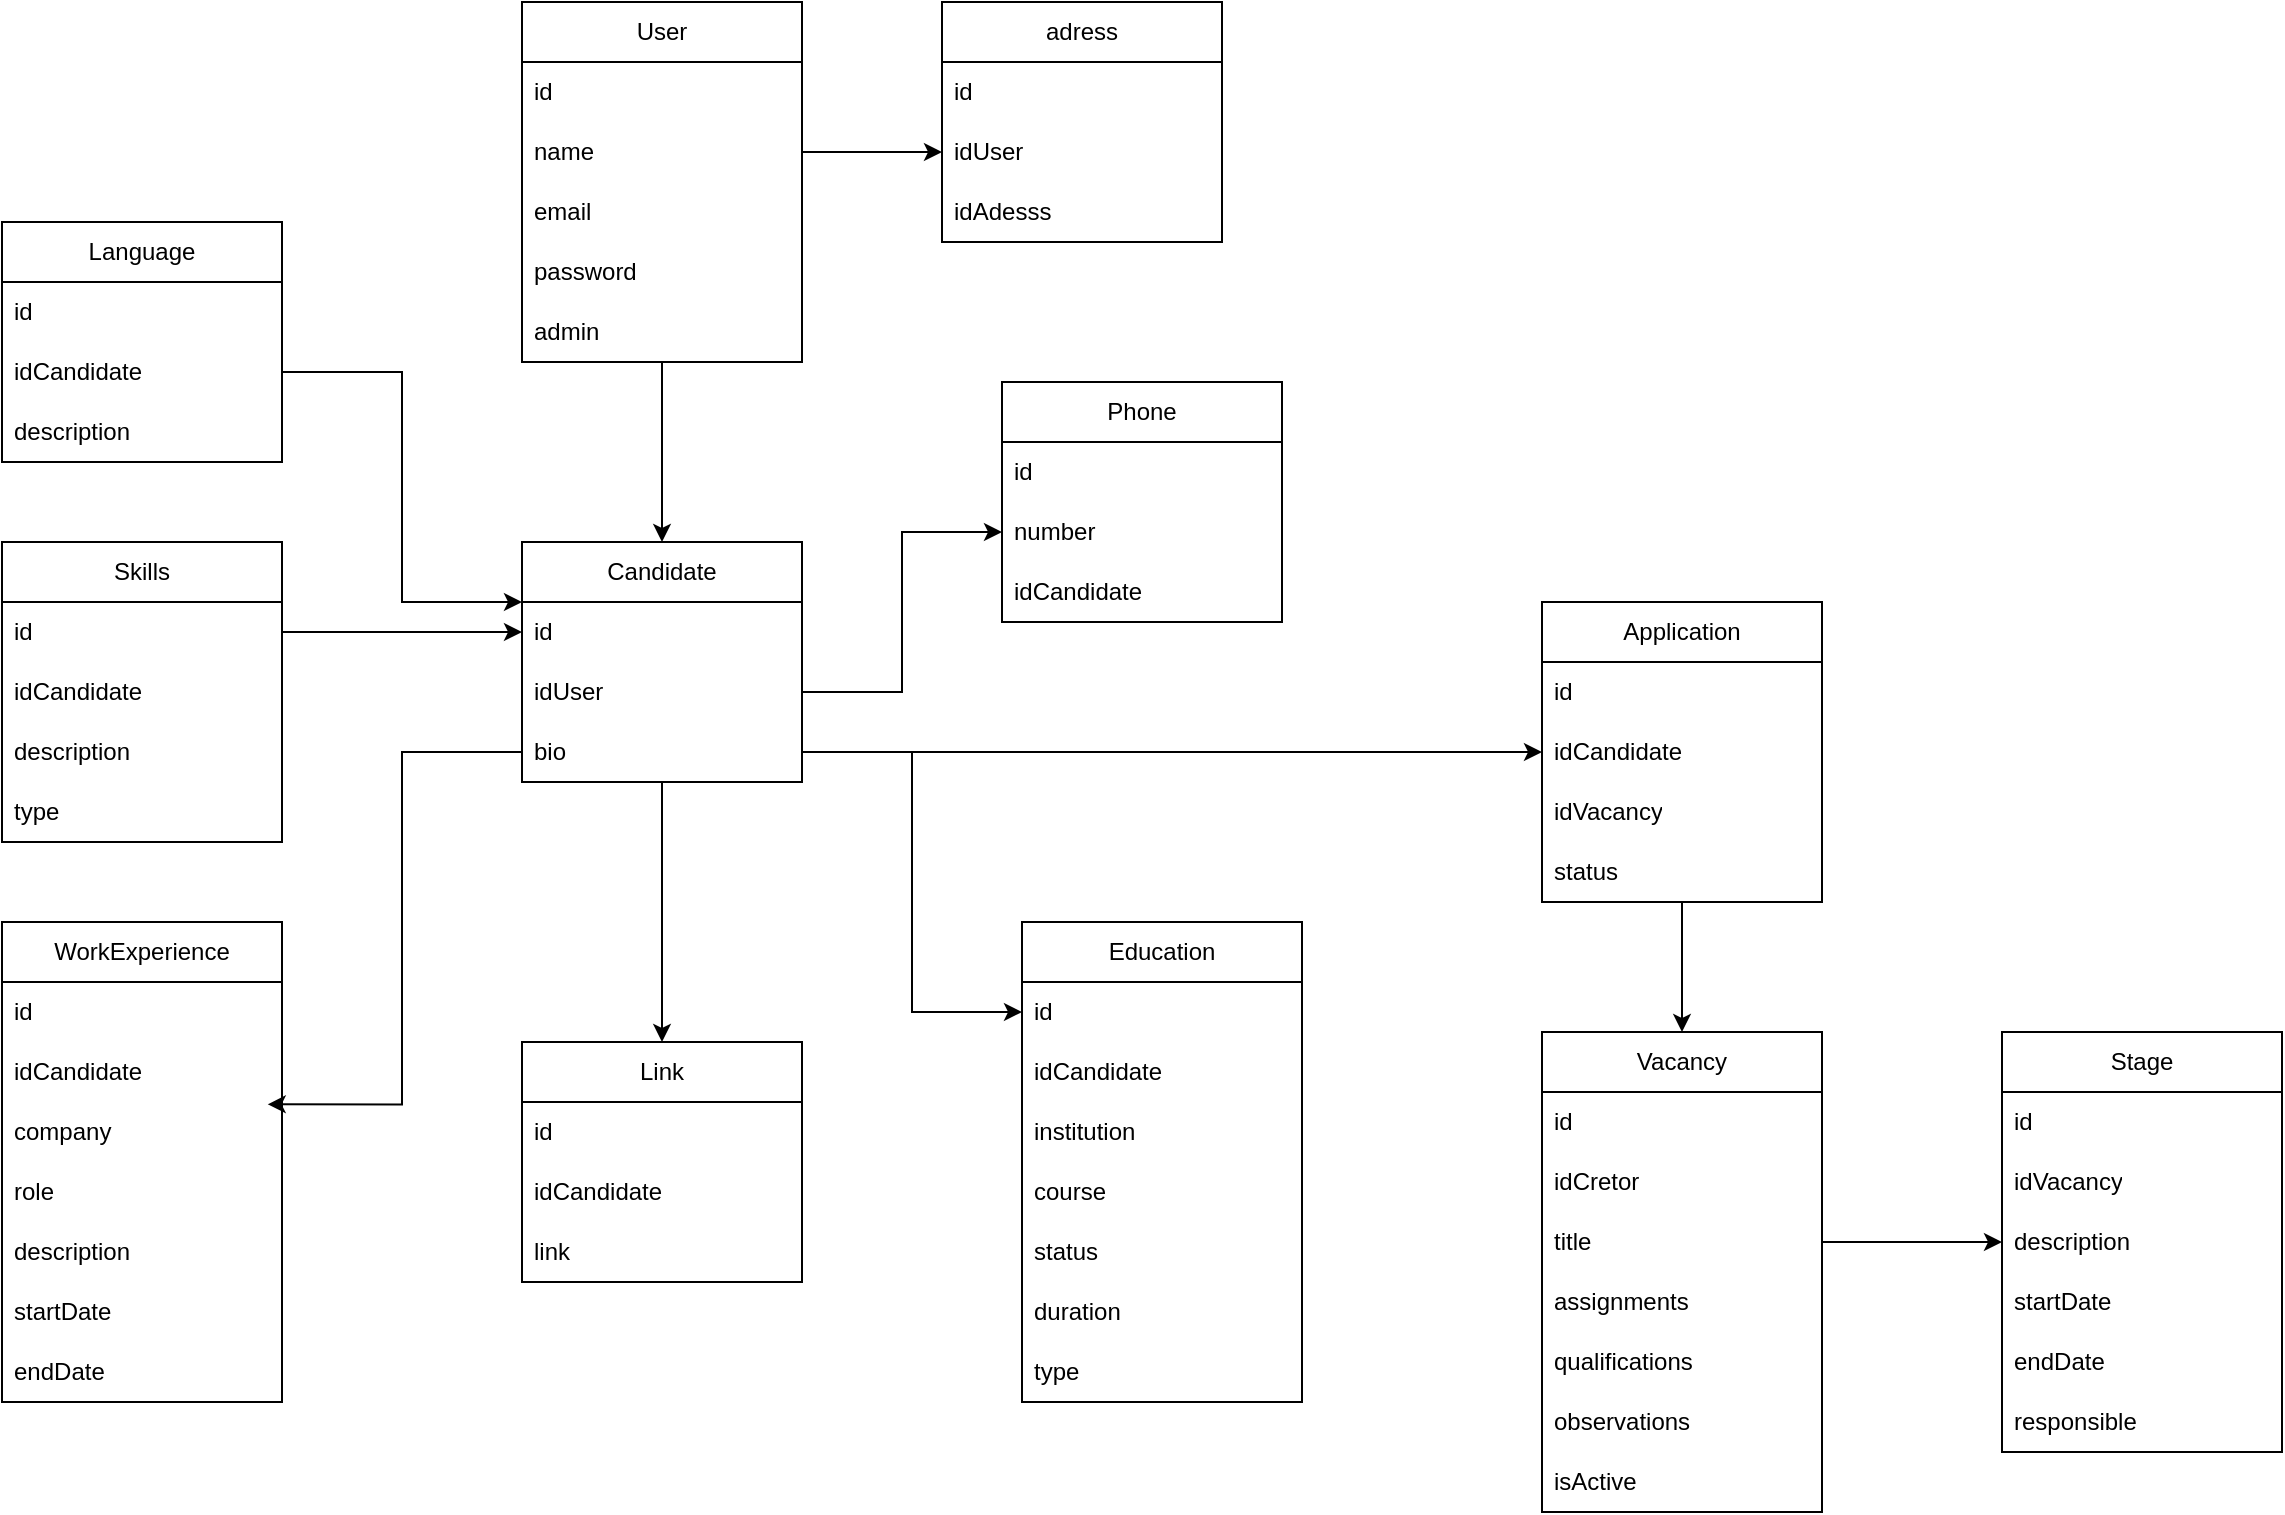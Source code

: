 <mxfile version="26.2.14">
  <diagram name="Página-1" id="0k3lRmftnumYehBG2acD">
    <mxGraphModel dx="1188" dy="1823" grid="1" gridSize="10" guides="1" tooltips="1" connect="1" arrows="1" fold="1" page="1" pageScale="1" pageWidth="827" pageHeight="1169" math="0" shadow="0">
      <root>
        <mxCell id="0" />
        <mxCell id="1" parent="0" />
        <mxCell id="RzswBBWxgdkBk6-HFf3u-2" value="Candidate" style="swimlane;fontStyle=0;childLayout=stackLayout;horizontal=1;startSize=30;horizontalStack=0;resizeParent=1;resizeParentMax=0;resizeLast=0;collapsible=1;marginBottom=0;whiteSpace=wrap;html=1;" vertex="1" parent="1">
          <mxGeometry x="350" y="160" width="140" height="120" as="geometry" />
        </mxCell>
        <mxCell id="RzswBBWxgdkBk6-HFf3u-3" value="id&amp;nbsp;" style="text;strokeColor=none;fillColor=none;align=left;verticalAlign=middle;spacingLeft=4;spacingRight=4;overflow=hidden;points=[[0,0.5],[1,0.5]];portConstraint=eastwest;rotatable=0;whiteSpace=wrap;html=1;" vertex="1" parent="RzswBBWxgdkBk6-HFf3u-2">
          <mxGeometry y="30" width="140" height="30" as="geometry" />
        </mxCell>
        <mxCell id="RzswBBWxgdkBk6-HFf3u-4" value="idUser" style="text;strokeColor=none;fillColor=none;align=left;verticalAlign=middle;spacingLeft=4;spacingRight=4;overflow=hidden;points=[[0,0.5],[1,0.5]];portConstraint=eastwest;rotatable=0;whiteSpace=wrap;html=1;" vertex="1" parent="RzswBBWxgdkBk6-HFf3u-2">
          <mxGeometry y="60" width="140" height="30" as="geometry" />
        </mxCell>
        <mxCell id="RzswBBWxgdkBk6-HFf3u-20" value="bio" style="text;strokeColor=none;fillColor=none;align=left;verticalAlign=middle;spacingLeft=4;spacingRight=4;overflow=hidden;points=[[0,0.5],[1,0.5]];portConstraint=eastwest;rotatable=0;whiteSpace=wrap;html=1;" vertex="1" parent="RzswBBWxgdkBk6-HFf3u-2">
          <mxGeometry y="90" width="140" height="30" as="geometry" />
        </mxCell>
        <mxCell id="RzswBBWxgdkBk6-HFf3u-11" value="Phone" style="swimlane;fontStyle=0;childLayout=stackLayout;horizontal=1;startSize=30;horizontalStack=0;resizeParent=1;resizeParentMax=0;resizeLast=0;collapsible=1;marginBottom=0;whiteSpace=wrap;html=1;" vertex="1" parent="1">
          <mxGeometry x="590" y="80" width="140" height="120" as="geometry" />
        </mxCell>
        <mxCell id="RzswBBWxgdkBk6-HFf3u-12" value="id&amp;nbsp;" style="text;strokeColor=none;fillColor=none;align=left;verticalAlign=middle;spacingLeft=4;spacingRight=4;overflow=hidden;points=[[0,0.5],[1,0.5]];portConstraint=eastwest;rotatable=0;whiteSpace=wrap;html=1;" vertex="1" parent="RzswBBWxgdkBk6-HFf3u-11">
          <mxGeometry y="30" width="140" height="30" as="geometry" />
        </mxCell>
        <mxCell id="RzswBBWxgdkBk6-HFf3u-13" value="number" style="text;strokeColor=none;fillColor=none;align=left;verticalAlign=middle;spacingLeft=4;spacingRight=4;overflow=hidden;points=[[0,0.5],[1,0.5]];portConstraint=eastwest;rotatable=0;whiteSpace=wrap;html=1;" vertex="1" parent="RzswBBWxgdkBk6-HFf3u-11">
          <mxGeometry y="60" width="140" height="30" as="geometry" />
        </mxCell>
        <mxCell id="RzswBBWxgdkBk6-HFf3u-35" value="idCandidate" style="text;strokeColor=none;fillColor=none;align=left;verticalAlign=middle;spacingLeft=4;spacingRight=4;overflow=hidden;points=[[0,0.5],[1,0.5]];portConstraint=eastwest;rotatable=0;whiteSpace=wrap;html=1;" vertex="1" parent="RzswBBWxgdkBk6-HFf3u-11">
          <mxGeometry y="90" width="140" height="30" as="geometry" />
        </mxCell>
        <mxCell id="RzswBBWxgdkBk6-HFf3u-21" value="WorkExperience" style="swimlane;fontStyle=0;childLayout=stackLayout;horizontal=1;startSize=30;horizontalStack=0;resizeParent=1;resizeParentMax=0;resizeLast=0;collapsible=1;marginBottom=0;whiteSpace=wrap;html=1;" vertex="1" parent="1">
          <mxGeometry x="90" y="350" width="140" height="240" as="geometry" />
        </mxCell>
        <mxCell id="RzswBBWxgdkBk6-HFf3u-22" value="id&amp;nbsp;" style="text;strokeColor=none;fillColor=none;align=left;verticalAlign=middle;spacingLeft=4;spacingRight=4;overflow=hidden;points=[[0,0.5],[1,0.5]];portConstraint=eastwest;rotatable=0;whiteSpace=wrap;html=1;" vertex="1" parent="RzswBBWxgdkBk6-HFf3u-21">
          <mxGeometry y="30" width="140" height="30" as="geometry" />
        </mxCell>
        <mxCell id="RzswBBWxgdkBk6-HFf3u-23" value="idCandidate" style="text;strokeColor=none;fillColor=none;align=left;verticalAlign=middle;spacingLeft=4;spacingRight=4;overflow=hidden;points=[[0,0.5],[1,0.5]];portConstraint=eastwest;rotatable=0;whiteSpace=wrap;html=1;" vertex="1" parent="RzswBBWxgdkBk6-HFf3u-21">
          <mxGeometry y="60" width="140" height="30" as="geometry" />
        </mxCell>
        <mxCell id="RzswBBWxgdkBk6-HFf3u-24" value="c&lt;span style=&quot;background-color: transparent; color: light-dark(rgb(0, 0, 0), rgb(255, 255, 255));&quot;&gt;ompany&lt;/span&gt;" style="text;strokeColor=none;fillColor=none;align=left;verticalAlign=middle;spacingLeft=4;spacingRight=4;overflow=hidden;points=[[0,0.5],[1,0.5]];portConstraint=eastwest;rotatable=0;whiteSpace=wrap;html=1;" vertex="1" parent="RzswBBWxgdkBk6-HFf3u-21">
          <mxGeometry y="90" width="140" height="30" as="geometry" />
        </mxCell>
        <mxCell id="RzswBBWxgdkBk6-HFf3u-25" value="role" style="text;strokeColor=none;fillColor=none;align=left;verticalAlign=middle;spacingLeft=4;spacingRight=4;overflow=hidden;points=[[0,0.5],[1,0.5]];portConstraint=eastwest;rotatable=0;whiteSpace=wrap;html=1;" vertex="1" parent="RzswBBWxgdkBk6-HFf3u-21">
          <mxGeometry y="120" width="140" height="30" as="geometry" />
        </mxCell>
        <mxCell id="RzswBBWxgdkBk6-HFf3u-26" value="description" style="text;strokeColor=none;fillColor=none;align=left;verticalAlign=middle;spacingLeft=4;spacingRight=4;overflow=hidden;points=[[0,0.5],[1,0.5]];portConstraint=eastwest;rotatable=0;whiteSpace=wrap;html=1;" vertex="1" parent="RzswBBWxgdkBk6-HFf3u-21">
          <mxGeometry y="150" width="140" height="30" as="geometry" />
        </mxCell>
        <mxCell id="RzswBBWxgdkBk6-HFf3u-126" value="startDate" style="text;strokeColor=none;fillColor=none;align=left;verticalAlign=middle;spacingLeft=4;spacingRight=4;overflow=hidden;points=[[0,0.5],[1,0.5]];portConstraint=eastwest;rotatable=0;whiteSpace=wrap;html=1;" vertex="1" parent="RzswBBWxgdkBk6-HFf3u-21">
          <mxGeometry y="180" width="140" height="30" as="geometry" />
        </mxCell>
        <mxCell id="RzswBBWxgdkBk6-HFf3u-127" value="endDate" style="text;strokeColor=none;fillColor=none;align=left;verticalAlign=middle;spacingLeft=4;spacingRight=4;overflow=hidden;points=[[0,0.5],[1,0.5]];portConstraint=eastwest;rotatable=0;whiteSpace=wrap;html=1;" vertex="1" parent="RzswBBWxgdkBk6-HFf3u-21">
          <mxGeometry y="210" width="140" height="30" as="geometry" />
        </mxCell>
        <mxCell id="RzswBBWxgdkBk6-HFf3u-38" value="Education" style="swimlane;fontStyle=0;childLayout=stackLayout;horizontal=1;startSize=30;horizontalStack=0;resizeParent=1;resizeParentMax=0;resizeLast=0;collapsible=1;marginBottom=0;whiteSpace=wrap;html=1;" vertex="1" parent="1">
          <mxGeometry x="600" y="350" width="140" height="240" as="geometry" />
        </mxCell>
        <mxCell id="RzswBBWxgdkBk6-HFf3u-39" value="id&amp;nbsp;" style="text;strokeColor=none;fillColor=none;align=left;verticalAlign=middle;spacingLeft=4;spacingRight=4;overflow=hidden;points=[[0,0.5],[1,0.5]];portConstraint=eastwest;rotatable=0;whiteSpace=wrap;html=1;" vertex="1" parent="RzswBBWxgdkBk6-HFf3u-38">
          <mxGeometry y="30" width="140" height="30" as="geometry" />
        </mxCell>
        <mxCell id="RzswBBWxgdkBk6-HFf3u-40" value="idCandidate" style="text;strokeColor=none;fillColor=none;align=left;verticalAlign=middle;spacingLeft=4;spacingRight=4;overflow=hidden;points=[[0,0.5],[1,0.5]];portConstraint=eastwest;rotatable=0;whiteSpace=wrap;html=1;" vertex="1" parent="RzswBBWxgdkBk6-HFf3u-38">
          <mxGeometry y="60" width="140" height="30" as="geometry" />
        </mxCell>
        <mxCell id="RzswBBWxgdkBk6-HFf3u-42" value="institution" style="text;strokeColor=none;fillColor=none;align=left;verticalAlign=middle;spacingLeft=4;spacingRight=4;overflow=hidden;points=[[0,0.5],[1,0.5]];portConstraint=eastwest;rotatable=0;whiteSpace=wrap;html=1;" vertex="1" parent="RzswBBWxgdkBk6-HFf3u-38">
          <mxGeometry y="90" width="140" height="30" as="geometry" />
        </mxCell>
        <mxCell id="RzswBBWxgdkBk6-HFf3u-43" value="course" style="text;strokeColor=none;fillColor=none;align=left;verticalAlign=middle;spacingLeft=4;spacingRight=4;overflow=hidden;points=[[0,0.5],[1,0.5]];portConstraint=eastwest;rotatable=0;whiteSpace=wrap;html=1;" vertex="1" parent="RzswBBWxgdkBk6-HFf3u-38">
          <mxGeometry y="120" width="140" height="30" as="geometry" />
        </mxCell>
        <mxCell id="RzswBBWxgdkBk6-HFf3u-51" value="status" style="text;strokeColor=none;fillColor=none;align=left;verticalAlign=middle;spacingLeft=4;spacingRight=4;overflow=hidden;points=[[0,0.5],[1,0.5]];portConstraint=eastwest;rotatable=0;whiteSpace=wrap;html=1;" vertex="1" parent="RzswBBWxgdkBk6-HFf3u-38">
          <mxGeometry y="150" width="140" height="30" as="geometry" />
        </mxCell>
        <mxCell id="RzswBBWxgdkBk6-HFf3u-52" value="duration" style="text;strokeColor=none;fillColor=none;align=left;verticalAlign=middle;spacingLeft=4;spacingRight=4;overflow=hidden;points=[[0,0.5],[1,0.5]];portConstraint=eastwest;rotatable=0;whiteSpace=wrap;html=1;" vertex="1" parent="RzswBBWxgdkBk6-HFf3u-38">
          <mxGeometry y="180" width="140" height="30" as="geometry" />
        </mxCell>
        <mxCell id="RzswBBWxgdkBk6-HFf3u-53" value="type" style="text;strokeColor=none;fillColor=none;align=left;verticalAlign=middle;spacingLeft=4;spacingRight=4;overflow=hidden;points=[[0,0.5],[1,0.5]];portConstraint=eastwest;rotatable=0;whiteSpace=wrap;html=1;" vertex="1" parent="RzswBBWxgdkBk6-HFf3u-38">
          <mxGeometry y="210" width="140" height="30" as="geometry" />
        </mxCell>
        <mxCell id="RzswBBWxgdkBk6-HFf3u-45" value="Skills" style="swimlane;fontStyle=0;childLayout=stackLayout;horizontal=1;startSize=30;horizontalStack=0;resizeParent=1;resizeParentMax=0;resizeLast=0;collapsible=1;marginBottom=0;whiteSpace=wrap;html=1;" vertex="1" parent="1">
          <mxGeometry x="90" y="160" width="140" height="150" as="geometry" />
        </mxCell>
        <mxCell id="RzswBBWxgdkBk6-HFf3u-46" value="id&amp;nbsp;" style="text;strokeColor=none;fillColor=none;align=left;verticalAlign=middle;spacingLeft=4;spacingRight=4;overflow=hidden;points=[[0,0.5],[1,0.5]];portConstraint=eastwest;rotatable=0;whiteSpace=wrap;html=1;" vertex="1" parent="RzswBBWxgdkBk6-HFf3u-45">
          <mxGeometry y="30" width="140" height="30" as="geometry" />
        </mxCell>
        <mxCell id="RzswBBWxgdkBk6-HFf3u-47" value="idCandidate" style="text;strokeColor=none;fillColor=none;align=left;verticalAlign=middle;spacingLeft=4;spacingRight=4;overflow=hidden;points=[[0,0.5],[1,0.5]];portConstraint=eastwest;rotatable=0;whiteSpace=wrap;html=1;" vertex="1" parent="RzswBBWxgdkBk6-HFf3u-45">
          <mxGeometry y="60" width="140" height="30" as="geometry" />
        </mxCell>
        <mxCell id="RzswBBWxgdkBk6-HFf3u-48" value="description" style="text;strokeColor=none;fillColor=none;align=left;verticalAlign=middle;spacingLeft=4;spacingRight=4;overflow=hidden;points=[[0,0.5],[1,0.5]];portConstraint=eastwest;rotatable=0;whiteSpace=wrap;html=1;" vertex="1" parent="RzswBBWxgdkBk6-HFf3u-45">
          <mxGeometry y="90" width="140" height="30" as="geometry" />
        </mxCell>
        <mxCell id="RzswBBWxgdkBk6-HFf3u-54" value="type" style="text;strokeColor=none;fillColor=none;align=left;verticalAlign=middle;spacingLeft=4;spacingRight=4;overflow=hidden;points=[[0,0.5],[1,0.5]];portConstraint=eastwest;rotatable=0;whiteSpace=wrap;html=1;" vertex="1" parent="RzswBBWxgdkBk6-HFf3u-45">
          <mxGeometry y="120" width="140" height="30" as="geometry" />
        </mxCell>
        <mxCell id="RzswBBWxgdkBk6-HFf3u-59" value="Link" style="swimlane;fontStyle=0;childLayout=stackLayout;horizontal=1;startSize=30;horizontalStack=0;resizeParent=1;resizeParentMax=0;resizeLast=0;collapsible=1;marginBottom=0;whiteSpace=wrap;html=1;" vertex="1" parent="1">
          <mxGeometry x="350" y="410" width="140" height="120" as="geometry" />
        </mxCell>
        <mxCell id="RzswBBWxgdkBk6-HFf3u-60" value="id&amp;nbsp;" style="text;strokeColor=none;fillColor=none;align=left;verticalAlign=middle;spacingLeft=4;spacingRight=4;overflow=hidden;points=[[0,0.5],[1,0.5]];portConstraint=eastwest;rotatable=0;whiteSpace=wrap;html=1;" vertex="1" parent="RzswBBWxgdkBk6-HFf3u-59">
          <mxGeometry y="30" width="140" height="30" as="geometry" />
        </mxCell>
        <mxCell id="RzswBBWxgdkBk6-HFf3u-61" value="idCandidate" style="text;strokeColor=none;fillColor=none;align=left;verticalAlign=middle;spacingLeft=4;spacingRight=4;overflow=hidden;points=[[0,0.5],[1,0.5]];portConstraint=eastwest;rotatable=0;whiteSpace=wrap;html=1;" vertex="1" parent="RzswBBWxgdkBk6-HFf3u-59">
          <mxGeometry y="60" width="140" height="30" as="geometry" />
        </mxCell>
        <mxCell id="RzswBBWxgdkBk6-HFf3u-62" value="link" style="text;strokeColor=none;fillColor=none;align=left;verticalAlign=middle;spacingLeft=4;spacingRight=4;overflow=hidden;points=[[0,0.5],[1,0.5]];portConstraint=eastwest;rotatable=0;whiteSpace=wrap;html=1;" vertex="1" parent="RzswBBWxgdkBk6-HFf3u-59">
          <mxGeometry y="90" width="140" height="30" as="geometry" />
        </mxCell>
        <mxCell id="RzswBBWxgdkBk6-HFf3u-68" style="edgeStyle=orthogonalEdgeStyle;rounded=0;orthogonalLoop=1;jettySize=auto;html=1;entryX=0;entryY=0.5;entryDx=0;entryDy=0;" edge="1" parent="1" source="RzswBBWxgdkBk6-HFf3u-4" target="RzswBBWxgdkBk6-HFf3u-13">
          <mxGeometry relative="1" as="geometry" />
        </mxCell>
        <mxCell id="RzswBBWxgdkBk6-HFf3u-77" value="Vacancy" style="swimlane;fontStyle=0;childLayout=stackLayout;horizontal=1;startSize=30;horizontalStack=0;resizeParent=1;resizeParentMax=0;resizeLast=0;collapsible=1;marginBottom=0;whiteSpace=wrap;html=1;" vertex="1" parent="1">
          <mxGeometry x="860" y="405" width="140" height="240" as="geometry" />
        </mxCell>
        <mxCell id="RzswBBWxgdkBk6-HFf3u-78" value="id&amp;nbsp;" style="text;strokeColor=none;fillColor=none;align=left;verticalAlign=middle;spacingLeft=4;spacingRight=4;overflow=hidden;points=[[0,0.5],[1,0.5]];portConstraint=eastwest;rotatable=0;whiteSpace=wrap;html=1;" vertex="1" parent="RzswBBWxgdkBk6-HFf3u-77">
          <mxGeometry y="30" width="140" height="30" as="geometry" />
        </mxCell>
        <mxCell id="RzswBBWxgdkBk6-HFf3u-79" value="idCretor" style="text;strokeColor=none;fillColor=none;align=left;verticalAlign=middle;spacingLeft=4;spacingRight=4;overflow=hidden;points=[[0,0.5],[1,0.5]];portConstraint=eastwest;rotatable=0;whiteSpace=wrap;html=1;" vertex="1" parent="RzswBBWxgdkBk6-HFf3u-77">
          <mxGeometry y="60" width="140" height="30" as="geometry" />
        </mxCell>
        <mxCell id="RzswBBWxgdkBk6-HFf3u-80" value="title" style="text;strokeColor=none;fillColor=none;align=left;verticalAlign=middle;spacingLeft=4;spacingRight=4;overflow=hidden;points=[[0,0.5],[1,0.5]];portConstraint=eastwest;rotatable=0;whiteSpace=wrap;html=1;" vertex="1" parent="RzswBBWxgdkBk6-HFf3u-77">
          <mxGeometry y="90" width="140" height="30" as="geometry" />
        </mxCell>
        <mxCell id="RzswBBWxgdkBk6-HFf3u-81" value="assignments" style="text;strokeColor=none;fillColor=none;align=left;verticalAlign=middle;spacingLeft=4;spacingRight=4;overflow=hidden;points=[[0,0.5],[1,0.5]];portConstraint=eastwest;rotatable=0;whiteSpace=wrap;html=1;" vertex="1" parent="RzswBBWxgdkBk6-HFf3u-77">
          <mxGeometry y="120" width="140" height="30" as="geometry" />
        </mxCell>
        <mxCell id="RzswBBWxgdkBk6-HFf3u-82" value="qualifications" style="text;strokeColor=none;fillColor=none;align=left;verticalAlign=middle;spacingLeft=4;spacingRight=4;overflow=hidden;points=[[0,0.5],[1,0.5]];portConstraint=eastwest;rotatable=0;whiteSpace=wrap;html=1;" vertex="1" parent="RzswBBWxgdkBk6-HFf3u-77">
          <mxGeometry y="150" width="140" height="30" as="geometry" />
        </mxCell>
        <mxCell id="RzswBBWxgdkBk6-HFf3u-83" value="observations" style="text;strokeColor=none;fillColor=none;align=left;verticalAlign=middle;spacingLeft=4;spacingRight=4;overflow=hidden;points=[[0,0.5],[1,0.5]];portConstraint=eastwest;rotatable=0;whiteSpace=wrap;html=1;" vertex="1" parent="RzswBBWxgdkBk6-HFf3u-77">
          <mxGeometry y="180" width="140" height="30" as="geometry" />
        </mxCell>
        <mxCell id="RzswBBWxgdkBk6-HFf3u-130" value="isActive" style="text;strokeColor=none;fillColor=none;align=left;verticalAlign=middle;spacingLeft=4;spacingRight=4;overflow=hidden;points=[[0,0.5],[1,0.5]];portConstraint=eastwest;rotatable=0;whiteSpace=wrap;html=1;" vertex="1" parent="RzswBBWxgdkBk6-HFf3u-77">
          <mxGeometry y="210" width="140" height="30" as="geometry" />
        </mxCell>
        <mxCell id="RzswBBWxgdkBk6-HFf3u-91" value="Stage" style="swimlane;fontStyle=0;childLayout=stackLayout;horizontal=1;startSize=30;horizontalStack=0;resizeParent=1;resizeParentMax=0;resizeLast=0;collapsible=1;marginBottom=0;whiteSpace=wrap;html=1;" vertex="1" parent="1">
          <mxGeometry x="1090" y="405" width="140" height="210" as="geometry" />
        </mxCell>
        <mxCell id="RzswBBWxgdkBk6-HFf3u-92" value="id&amp;nbsp;" style="text;strokeColor=none;fillColor=none;align=left;verticalAlign=middle;spacingLeft=4;spacingRight=4;overflow=hidden;points=[[0,0.5],[1,0.5]];portConstraint=eastwest;rotatable=0;whiteSpace=wrap;html=1;" vertex="1" parent="RzswBBWxgdkBk6-HFf3u-91">
          <mxGeometry y="30" width="140" height="30" as="geometry" />
        </mxCell>
        <mxCell id="RzswBBWxgdkBk6-HFf3u-93" value="idVacancy" style="text;strokeColor=none;fillColor=none;align=left;verticalAlign=middle;spacingLeft=4;spacingRight=4;overflow=hidden;points=[[0,0.5],[1,0.5]];portConstraint=eastwest;rotatable=0;whiteSpace=wrap;html=1;" vertex="1" parent="RzswBBWxgdkBk6-HFf3u-91">
          <mxGeometry y="60" width="140" height="30" as="geometry" />
        </mxCell>
        <mxCell id="RzswBBWxgdkBk6-HFf3u-94" value="description" style="text;strokeColor=none;fillColor=none;align=left;verticalAlign=middle;spacingLeft=4;spacingRight=4;overflow=hidden;points=[[0,0.5],[1,0.5]];portConstraint=eastwest;rotatable=0;whiteSpace=wrap;html=1;" vertex="1" parent="RzswBBWxgdkBk6-HFf3u-91">
          <mxGeometry y="90" width="140" height="30" as="geometry" />
        </mxCell>
        <mxCell id="RzswBBWxgdkBk6-HFf3u-95" value="startDate" style="text;strokeColor=none;fillColor=none;align=left;verticalAlign=middle;spacingLeft=4;spacingRight=4;overflow=hidden;points=[[0,0.5],[1,0.5]];portConstraint=eastwest;rotatable=0;whiteSpace=wrap;html=1;" vertex="1" parent="RzswBBWxgdkBk6-HFf3u-91">
          <mxGeometry y="120" width="140" height="30" as="geometry" />
        </mxCell>
        <mxCell id="RzswBBWxgdkBk6-HFf3u-96" value="endDate" style="text;strokeColor=none;fillColor=none;align=left;verticalAlign=middle;spacingLeft=4;spacingRight=4;overflow=hidden;points=[[0,0.5],[1,0.5]];portConstraint=eastwest;rotatable=0;whiteSpace=wrap;html=1;" vertex="1" parent="RzswBBWxgdkBk6-HFf3u-91">
          <mxGeometry y="150" width="140" height="30" as="geometry" />
        </mxCell>
        <mxCell id="RzswBBWxgdkBk6-HFf3u-97" value="responsible" style="text;strokeColor=none;fillColor=none;align=left;verticalAlign=middle;spacingLeft=4;spacingRight=4;overflow=hidden;points=[[0,0.5],[1,0.5]];portConstraint=eastwest;rotatable=0;whiteSpace=wrap;html=1;" vertex="1" parent="RzswBBWxgdkBk6-HFf3u-91">
          <mxGeometry y="180" width="140" height="30" as="geometry" />
        </mxCell>
        <mxCell id="RzswBBWxgdkBk6-HFf3u-107" style="edgeStyle=orthogonalEdgeStyle;rounded=0;orthogonalLoop=1;jettySize=auto;html=1;" edge="1" parent="1" source="RzswBBWxgdkBk6-HFf3u-99" target="RzswBBWxgdkBk6-HFf3u-2">
          <mxGeometry relative="1" as="geometry" />
        </mxCell>
        <mxCell id="RzswBBWxgdkBk6-HFf3u-99" value="User" style="swimlane;fontStyle=0;childLayout=stackLayout;horizontal=1;startSize=30;horizontalStack=0;resizeParent=1;resizeParentMax=0;resizeLast=0;collapsible=1;marginBottom=0;whiteSpace=wrap;html=1;" vertex="1" parent="1">
          <mxGeometry x="350" y="-110" width="140" height="180" as="geometry" />
        </mxCell>
        <mxCell id="RzswBBWxgdkBk6-HFf3u-100" value="id&amp;nbsp;" style="text;strokeColor=none;fillColor=none;align=left;verticalAlign=middle;spacingLeft=4;spacingRight=4;overflow=hidden;points=[[0,0.5],[1,0.5]];portConstraint=eastwest;rotatable=0;whiteSpace=wrap;html=1;" vertex="1" parent="RzswBBWxgdkBk6-HFf3u-99">
          <mxGeometry y="30" width="140" height="30" as="geometry" />
        </mxCell>
        <mxCell id="RzswBBWxgdkBk6-HFf3u-101" value="name" style="text;strokeColor=none;fillColor=none;align=left;verticalAlign=middle;spacingLeft=4;spacingRight=4;overflow=hidden;points=[[0,0.5],[1,0.5]];portConstraint=eastwest;rotatable=0;whiteSpace=wrap;html=1;" vertex="1" parent="RzswBBWxgdkBk6-HFf3u-99">
          <mxGeometry y="60" width="140" height="30" as="geometry" />
        </mxCell>
        <mxCell id="RzswBBWxgdkBk6-HFf3u-102" value="email" style="text;strokeColor=none;fillColor=none;align=left;verticalAlign=middle;spacingLeft=4;spacingRight=4;overflow=hidden;points=[[0,0.5],[1,0.5]];portConstraint=eastwest;rotatable=0;whiteSpace=wrap;html=1;" vertex="1" parent="RzswBBWxgdkBk6-HFf3u-99">
          <mxGeometry y="90" width="140" height="30" as="geometry" />
        </mxCell>
        <mxCell id="RzswBBWxgdkBk6-HFf3u-103" value="password" style="text;strokeColor=none;fillColor=none;align=left;verticalAlign=middle;spacingLeft=4;spacingRight=4;overflow=hidden;points=[[0,0.5],[1,0.5]];portConstraint=eastwest;rotatable=0;whiteSpace=wrap;html=1;" vertex="1" parent="RzswBBWxgdkBk6-HFf3u-99">
          <mxGeometry y="120" width="140" height="30" as="geometry" />
        </mxCell>
        <mxCell id="RzswBBWxgdkBk6-HFf3u-104" value="admin" style="text;strokeColor=none;fillColor=none;align=left;verticalAlign=middle;spacingLeft=4;spacingRight=4;overflow=hidden;points=[[0,0.5],[1,0.5]];portConstraint=eastwest;rotatable=0;whiteSpace=wrap;html=1;" vertex="1" parent="RzswBBWxgdkBk6-HFf3u-99">
          <mxGeometry y="150" width="140" height="30" as="geometry" />
        </mxCell>
        <mxCell id="RzswBBWxgdkBk6-HFf3u-108" style="edgeStyle=orthogonalEdgeStyle;rounded=0;orthogonalLoop=1;jettySize=auto;html=1;entryX=0;entryY=0.5;entryDx=0;entryDy=0;" edge="1" parent="1" source="RzswBBWxgdkBk6-HFf3u-46" target="RzswBBWxgdkBk6-HFf3u-3">
          <mxGeometry relative="1" as="geometry" />
        </mxCell>
        <mxCell id="RzswBBWxgdkBk6-HFf3u-109" style="edgeStyle=orthogonalEdgeStyle;rounded=0;orthogonalLoop=1;jettySize=auto;html=1;entryX=0.949;entryY=1.039;entryDx=0;entryDy=0;entryPerimeter=0;" edge="1" parent="1" source="RzswBBWxgdkBk6-HFf3u-20" target="RzswBBWxgdkBk6-HFf3u-23">
          <mxGeometry relative="1" as="geometry" />
        </mxCell>
        <mxCell id="RzswBBWxgdkBk6-HFf3u-110" style="edgeStyle=orthogonalEdgeStyle;rounded=0;orthogonalLoop=1;jettySize=auto;html=1;entryX=0;entryY=0.5;entryDx=0;entryDy=0;" edge="1" parent="1" source="RzswBBWxgdkBk6-HFf3u-20" target="RzswBBWxgdkBk6-HFf3u-39">
          <mxGeometry relative="1" as="geometry" />
        </mxCell>
        <mxCell id="RzswBBWxgdkBk6-HFf3u-111" style="edgeStyle=orthogonalEdgeStyle;rounded=0;orthogonalLoop=1;jettySize=auto;html=1;" edge="1" parent="1" source="RzswBBWxgdkBk6-HFf3u-20" target="RzswBBWxgdkBk6-HFf3u-59">
          <mxGeometry relative="1" as="geometry">
            <Array as="points">
              <mxPoint x="420" y="300" />
              <mxPoint x="420" y="300" />
            </Array>
          </mxGeometry>
        </mxCell>
        <mxCell id="RzswBBWxgdkBk6-HFf3u-114" value="adress" style="swimlane;fontStyle=0;childLayout=stackLayout;horizontal=1;startSize=30;horizontalStack=0;resizeParent=1;resizeParentMax=0;resizeLast=0;collapsible=1;marginBottom=0;whiteSpace=wrap;html=1;" vertex="1" parent="1">
          <mxGeometry x="560" y="-110" width="140" height="120" as="geometry" />
        </mxCell>
        <mxCell id="RzswBBWxgdkBk6-HFf3u-115" value="id&amp;nbsp;" style="text;strokeColor=none;fillColor=none;align=left;verticalAlign=middle;spacingLeft=4;spacingRight=4;overflow=hidden;points=[[0,0.5],[1,0.5]];portConstraint=eastwest;rotatable=0;whiteSpace=wrap;html=1;" vertex="1" parent="RzswBBWxgdkBk6-HFf3u-114">
          <mxGeometry y="30" width="140" height="30" as="geometry" />
        </mxCell>
        <mxCell id="RzswBBWxgdkBk6-HFf3u-116" value="idUser" style="text;strokeColor=none;fillColor=none;align=left;verticalAlign=middle;spacingLeft=4;spacingRight=4;overflow=hidden;points=[[0,0.5],[1,0.5]];portConstraint=eastwest;rotatable=0;whiteSpace=wrap;html=1;" vertex="1" parent="RzswBBWxgdkBk6-HFf3u-114">
          <mxGeometry y="60" width="140" height="30" as="geometry" />
        </mxCell>
        <mxCell id="RzswBBWxgdkBk6-HFf3u-120" value="idAdesss" style="text;strokeColor=none;fillColor=none;align=left;verticalAlign=middle;spacingLeft=4;spacingRight=4;overflow=hidden;points=[[0,0.5],[1,0.5]];portConstraint=eastwest;rotatable=0;whiteSpace=wrap;html=1;" vertex="1" parent="RzswBBWxgdkBk6-HFf3u-114">
          <mxGeometry y="90" width="140" height="30" as="geometry" />
        </mxCell>
        <mxCell id="RzswBBWxgdkBk6-HFf3u-121" style="edgeStyle=orthogonalEdgeStyle;rounded=0;orthogonalLoop=1;jettySize=auto;html=1;" edge="1" parent="1" source="RzswBBWxgdkBk6-HFf3u-101" target="RzswBBWxgdkBk6-HFf3u-116">
          <mxGeometry relative="1" as="geometry" />
        </mxCell>
        <mxCell id="RzswBBWxgdkBk6-HFf3u-122" value="Language" style="swimlane;fontStyle=0;childLayout=stackLayout;horizontal=1;startSize=30;horizontalStack=0;resizeParent=1;resizeParentMax=0;resizeLast=0;collapsible=1;marginBottom=0;whiteSpace=wrap;html=1;" vertex="1" parent="1">
          <mxGeometry x="90" width="140" height="120" as="geometry" />
        </mxCell>
        <mxCell id="RzswBBWxgdkBk6-HFf3u-123" value="id&amp;nbsp;" style="text;strokeColor=none;fillColor=none;align=left;verticalAlign=middle;spacingLeft=4;spacingRight=4;overflow=hidden;points=[[0,0.5],[1,0.5]];portConstraint=eastwest;rotatable=0;whiteSpace=wrap;html=1;" vertex="1" parent="RzswBBWxgdkBk6-HFf3u-122">
          <mxGeometry y="30" width="140" height="30" as="geometry" />
        </mxCell>
        <mxCell id="RzswBBWxgdkBk6-HFf3u-124" value="idCandidate" style="text;strokeColor=none;fillColor=none;align=left;verticalAlign=middle;spacingLeft=4;spacingRight=4;overflow=hidden;points=[[0,0.5],[1,0.5]];portConstraint=eastwest;rotatable=0;whiteSpace=wrap;html=1;" vertex="1" parent="RzswBBWxgdkBk6-HFf3u-122">
          <mxGeometry y="60" width="140" height="30" as="geometry" />
        </mxCell>
        <mxCell id="RzswBBWxgdkBk6-HFf3u-125" value="description" style="text;strokeColor=none;fillColor=none;align=left;verticalAlign=middle;spacingLeft=4;spacingRight=4;overflow=hidden;points=[[0,0.5],[1,0.5]];portConstraint=eastwest;rotatable=0;whiteSpace=wrap;html=1;" vertex="1" parent="RzswBBWxgdkBk6-HFf3u-122">
          <mxGeometry y="90" width="140" height="30" as="geometry" />
        </mxCell>
        <mxCell id="RzswBBWxgdkBk6-HFf3u-131" value="Application" style="swimlane;fontStyle=0;childLayout=stackLayout;horizontal=1;startSize=30;horizontalStack=0;resizeParent=1;resizeParentMax=0;resizeLast=0;collapsible=1;marginBottom=0;whiteSpace=wrap;html=1;" vertex="1" parent="1">
          <mxGeometry x="860" y="190" width="140" height="150" as="geometry" />
        </mxCell>
        <mxCell id="RzswBBWxgdkBk6-HFf3u-132" value="id&amp;nbsp;" style="text;strokeColor=none;fillColor=none;align=left;verticalAlign=middle;spacingLeft=4;spacingRight=4;overflow=hidden;points=[[0,0.5],[1,0.5]];portConstraint=eastwest;rotatable=0;whiteSpace=wrap;html=1;" vertex="1" parent="RzswBBWxgdkBk6-HFf3u-131">
          <mxGeometry y="30" width="140" height="30" as="geometry" />
        </mxCell>
        <mxCell id="RzswBBWxgdkBk6-HFf3u-133" value="idCandidate" style="text;strokeColor=none;fillColor=none;align=left;verticalAlign=middle;spacingLeft=4;spacingRight=4;overflow=hidden;points=[[0,0.5],[1,0.5]];portConstraint=eastwest;rotatable=0;whiteSpace=wrap;html=1;" vertex="1" parent="RzswBBWxgdkBk6-HFf3u-131">
          <mxGeometry y="60" width="140" height="30" as="geometry" />
        </mxCell>
        <mxCell id="RzswBBWxgdkBk6-HFf3u-134" value="idVacancy" style="text;strokeColor=none;fillColor=none;align=left;verticalAlign=middle;spacingLeft=4;spacingRight=4;overflow=hidden;points=[[0,0.5],[1,0.5]];portConstraint=eastwest;rotatable=0;whiteSpace=wrap;html=1;" vertex="1" parent="RzswBBWxgdkBk6-HFf3u-131">
          <mxGeometry y="90" width="140" height="30" as="geometry" />
        </mxCell>
        <mxCell id="RzswBBWxgdkBk6-HFf3u-135" value="status" style="text;strokeColor=none;fillColor=none;align=left;verticalAlign=middle;spacingLeft=4;spacingRight=4;overflow=hidden;points=[[0,0.5],[1,0.5]];portConstraint=eastwest;rotatable=0;whiteSpace=wrap;html=1;" vertex="1" parent="RzswBBWxgdkBk6-HFf3u-131">
          <mxGeometry y="120" width="140" height="30" as="geometry" />
        </mxCell>
        <mxCell id="RzswBBWxgdkBk6-HFf3u-141" style="edgeStyle=orthogonalEdgeStyle;rounded=0;orthogonalLoop=1;jettySize=auto;html=1;entryX=0;entryY=0.25;entryDx=0;entryDy=0;" edge="1" parent="1" source="RzswBBWxgdkBk6-HFf3u-124" target="RzswBBWxgdkBk6-HFf3u-2">
          <mxGeometry relative="1" as="geometry" />
        </mxCell>
        <mxCell id="RzswBBWxgdkBk6-HFf3u-142" style="edgeStyle=orthogonalEdgeStyle;rounded=0;orthogonalLoop=1;jettySize=auto;html=1;entryX=0;entryY=0.5;entryDx=0;entryDy=0;" edge="1" parent="1" source="RzswBBWxgdkBk6-HFf3u-20" target="RzswBBWxgdkBk6-HFf3u-133">
          <mxGeometry relative="1" as="geometry" />
        </mxCell>
        <mxCell id="RzswBBWxgdkBk6-HFf3u-143" style="edgeStyle=orthogonalEdgeStyle;rounded=0;orthogonalLoop=1;jettySize=auto;html=1;" edge="1" parent="1" source="RzswBBWxgdkBk6-HFf3u-135" target="RzswBBWxgdkBk6-HFf3u-77">
          <mxGeometry relative="1" as="geometry">
            <Array as="points">
              <mxPoint x="930" y="350" />
              <mxPoint x="930" y="350" />
            </Array>
          </mxGeometry>
        </mxCell>
        <mxCell id="RzswBBWxgdkBk6-HFf3u-144" style="edgeStyle=orthogonalEdgeStyle;rounded=0;orthogonalLoop=1;jettySize=auto;html=1;entryX=0;entryY=0.5;entryDx=0;entryDy=0;" edge="1" parent="1" source="RzswBBWxgdkBk6-HFf3u-80" target="RzswBBWxgdkBk6-HFf3u-91">
          <mxGeometry relative="1" as="geometry" />
        </mxCell>
      </root>
    </mxGraphModel>
  </diagram>
</mxfile>
